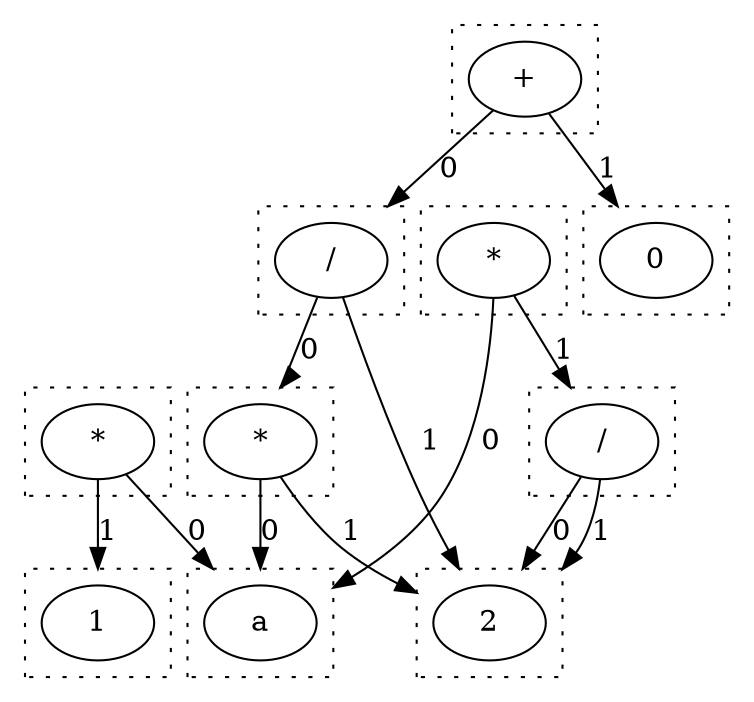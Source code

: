 digraph egraph {
    graph [compound=true
          ,clusterrank=local];
    subgraph cluster_0 {
        graph [style=dotted];
        0.0 [label=a];
    }
    subgraph cluster_1 {
        graph [style=dotted];
        1.0 [label=2];
    }
    subgraph cluster_2 {
        graph [style=dotted];
        2.0 [label="*"];
    }
    subgraph cluster_3 {
        graph [style=dotted];
        3.0 [label="/"];
    }
    subgraph cluster_4 {
        graph [style=dotted];
        4.0 [label=0];
    }
    subgraph cluster_5 {
        graph [style=dotted];
        5.0 [label="+"];
    }
    subgraph cluster_6 {
        graph [style=dotted];
        6.0 [label="/"];
    }
    subgraph cluster_7 {
        graph [style=dotted];
        7.0 [label=1];
    }
    subgraph cluster_8 {
        graph [style=dotted];
        8.0 [label="*"];
    }
    subgraph cluster_9 {
        graph [style=dotted];
        9.0 [label="*"];
    }
    2.0 -> 0.0 [lhead=cluster_0
               ,label=0];
    2.0 -> 1.0 [lhead=cluster_1
               ,label=1];
    3.0 -> 2.0 [lhead=cluster_2
               ,label=0];
    3.0 -> 1.0 [lhead=cluster_1
               ,label=1];
    5.0 -> 3.0 [lhead=cluster_3
               ,label=0];
    5.0 -> 4.0 [lhead=cluster_4
               ,label=1];
    6.0 -> 1.0 [lhead=cluster_1
               ,label=0];
    6.0 -> 1.0 [lhead=cluster_1
               ,label=1];
    8.0 -> 0.0 [lhead=cluster_0
               ,label=0];
    8.0 -> 7.0 [lhead=cluster_7
               ,label=1];
    9.0 -> 0.0 [lhead=cluster_0
               ,label=0];
    9.0 -> 6.0 [lhead=cluster_6
               ,label=1];
}
